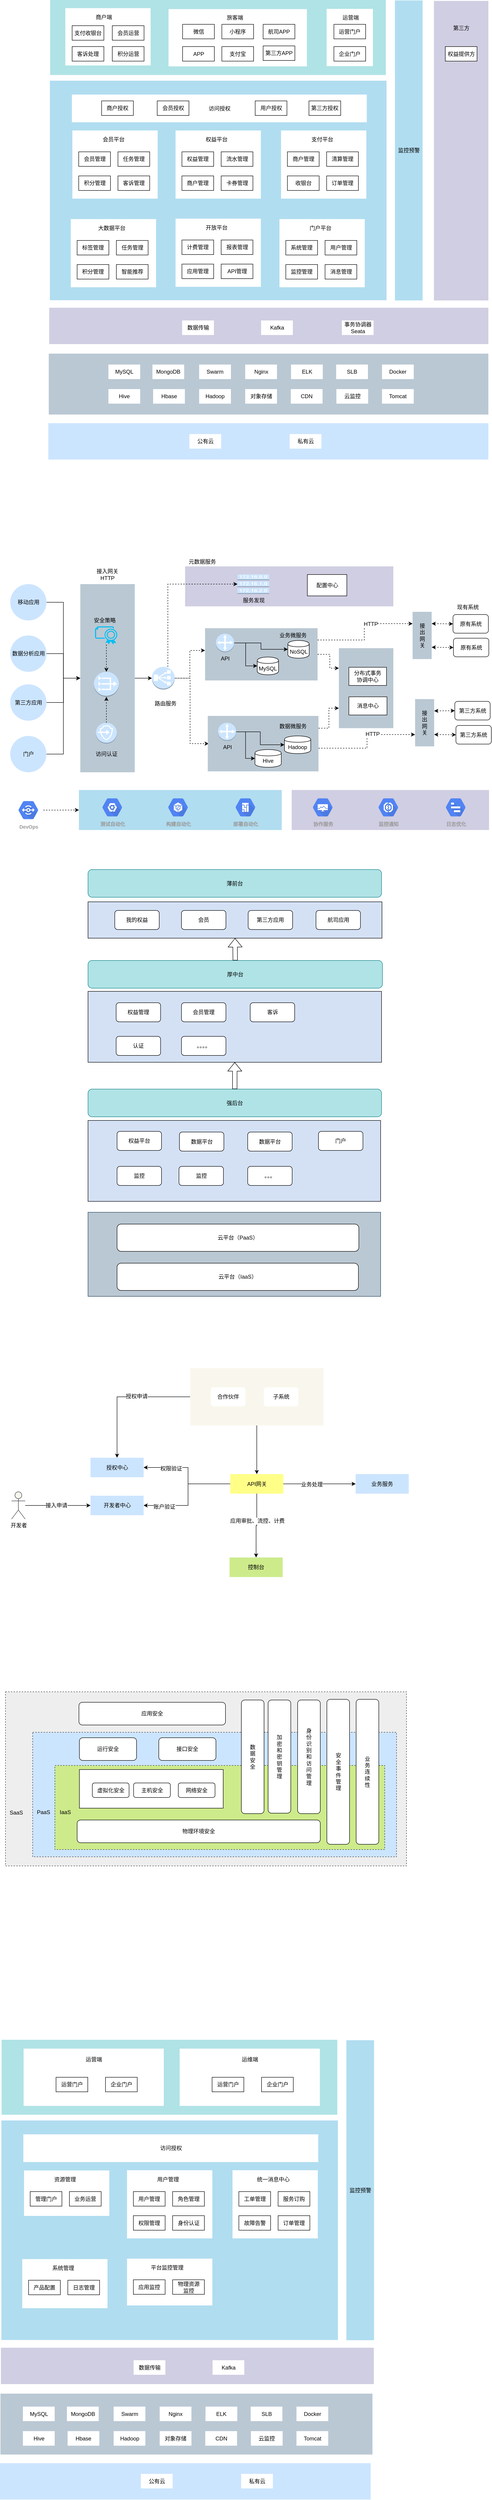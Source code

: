 <mxfile pages="1" version="11.2.4" type="github"><diagram id="NzfkLRakBl-aWR2sNUwm" name="Page-1"><mxGraphModel dx="1965" dy="1060" grid="0" gridSize="10" guides="1" tooltips="1" connect="1" arrows="1" fold="1" page="0" pageScale="1" pageWidth="827" pageHeight="1169" math="0" shadow="0"><root><mxCell id="0"/><mxCell id="1" parent="0"/><mxCell id="PRfiR1K4ZsARH0j1iikO-41" value="" style="rounded=0;whiteSpace=wrap;html=1;strokeColor=#36393d;dashed=1;fillColor=#eeeeee;" parent="1" vertex="1"><mxGeometry x="-390" y="3754" width="884" height="383" as="geometry"/></mxCell><mxCell id="PRfiR1K4ZsARH0j1iikO-42" value="" style="rounded=0;whiteSpace=wrap;html=1;dashed=1;strokeColor=#36393d;fillColor=#cce5ff;" parent="1" vertex="1"><mxGeometry x="-330" y="3843" width="802" height="274" as="geometry"/></mxCell><mxCell id="PRfiR1K4ZsARH0j1iikO-43" value="" style="rounded=0;whiteSpace=wrap;html=1;dashed=1;strokeColor=#36393d;fillColor=#cdeb8b;" parent="1" vertex="1"><mxGeometry x="-281" y="3916" width="727" height="185" as="geometry"/></mxCell><mxCell id="3Fnt4mqlotOoZ6IfhGsN-172" value="" style="rounded=0;whiteSpace=wrap;html=1;strokeColor=none;fillColor=#bac8d3;" parent="1" vertex="1"><mxGeometry x="345" y="1458" width="120" height="176" as="geometry"/></mxCell><mxCell id="3Fnt4mqlotOoZ6IfhGsN-140" value="" style="rounded=0;whiteSpace=wrap;html=1;strokeColor=none;fillColor=#d0cee2;" parent="1" vertex="1"><mxGeometry x="6" y="1278" width="459" height="88" as="geometry"/></mxCell><mxCell id="3Fnt4mqlotOoZ6IfhGsN-130" value="" style="rounded=0;whiteSpace=wrap;html=1;strokeColor=none;fillColor=#b0e3e6;" parent="1" vertex="1"><mxGeometry x="-291.5" y="32" width="740" height="165" as="geometry"/></mxCell><mxCell id="3Fnt4mqlotOoZ6IfhGsN-113" value="" style="rounded=0;whiteSpace=wrap;html=1;strokeColor=none;fillColor=#b1ddf0;" parent="1" vertex="1"><mxGeometry x="-292" y="209.5" width="742" height="483" as="geometry"/></mxCell><mxCell id="3Fnt4mqlotOoZ6IfhGsN-93" value="" style="rounded=0;whiteSpace=wrap;html=1;fillColor=#cce5ff;strokeColor=none;" parent="1" vertex="1"><mxGeometry x="-295.5" y="963" width="970" height="80" as="geometry"/></mxCell><mxCell id="3Fnt4mqlotOoZ6IfhGsN-49" value="" style="rounded=0;whiteSpace=wrap;html=1;strokeColor=none;" parent="1" vertex="1"><mxGeometry x="-242.5" y="319" width="188" height="150" as="geometry"/></mxCell><mxCell id="3Fnt4mqlotOoZ6IfhGsN-28" value="访问授权" style="rounded=0;whiteSpace=wrap;html=1;strokeColor=none;" parent="1" vertex="1"><mxGeometry x="-243.5" y="240" width="650" height="61" as="geometry"/></mxCell><mxCell id="3Fnt4mqlotOoZ6IfhGsN-18" value="" style="rounded=0;whiteSpace=wrap;html=1;strokeColor=none;" parent="1" vertex="1"><mxGeometry x="-258" y="50" width="188" height="126" as="geometry"/></mxCell><mxCell id="3Fnt4mqlotOoZ6IfhGsN-19" value="商户端" style="text;html=1;strokeColor=none;fillColor=none;align=center;verticalAlign=middle;whiteSpace=wrap;rounded=0;" parent="1" vertex="1"><mxGeometry x="-193" y="60" width="40" height="20" as="geometry"/></mxCell><mxCell id="3Fnt4mqlotOoZ6IfhGsN-20" value="" style="rounded=0;whiteSpace=wrap;html=1;strokeColor=none;" parent="1" vertex="1"><mxGeometry x="-30.5" y="52" width="305" height="126" as="geometry"/></mxCell><mxCell id="3Fnt4mqlotOoZ6IfhGsN-21" value="旅客端" style="text;html=1;strokeColor=none;fillColor=none;align=center;verticalAlign=middle;whiteSpace=wrap;rounded=0;" parent="1" vertex="1"><mxGeometry x="95.5" y="61" width="40" height="20" as="geometry"/></mxCell><mxCell id="3Fnt4mqlotOoZ6IfhGsN-22" value="" style="rounded=0;whiteSpace=wrap;html=1;strokeColor=none;" parent="1" vertex="1"><mxGeometry x="318" y="51.5" width="102" height="126" as="geometry"/></mxCell><mxCell id="3Fnt4mqlotOoZ6IfhGsN-23" value="运营端" style="text;html=1;strokeColor=none;fillColor=none;align=center;verticalAlign=middle;whiteSpace=wrap;rounded=0;" parent="1" vertex="1"><mxGeometry x="351" y="61" width="40" height="20" as="geometry"/></mxCell><mxCell id="3Fnt4mqlotOoZ6IfhGsN-24" value="" style="rounded=0;whiteSpace=wrap;html=1;fillColor=#d0cee2;strokeColor=none;" parent="1" vertex="1"><mxGeometry x="554.5" y="34" width="120" height="659" as="geometry"/></mxCell><mxCell id="3Fnt4mqlotOoZ6IfhGsN-25" value="第三方" style="text;html=1;strokeColor=none;fillColor=none;align=center;verticalAlign=middle;whiteSpace=wrap;rounded=0;" parent="1" vertex="1"><mxGeometry x="594.5" y="84" width="40" height="20" as="geometry"/></mxCell><mxCell id="3Fnt4mqlotOoZ6IfhGsN-26" value="监控预警" style="rounded=0;whiteSpace=wrap;html=1;fillColor=#b1ddf0;strokeColor=none;" parent="1" vertex="1"><mxGeometry x="468.5" y="33" width="61" height="660" as="geometry"/></mxCell><mxCell id="3Fnt4mqlotOoZ6IfhGsN-29" value="" style="rounded=0;whiteSpace=wrap;html=1;fillColor=#bac8d3;strokeColor=none;" parent="1" vertex="1"><mxGeometry x="-294.5" y="810" width="969" height="134" as="geometry"/></mxCell><mxCell id="3Fnt4mqlotOoZ6IfhGsN-30" value="MySQL" style="rounded=0;whiteSpace=wrap;html=1;strokeColor=none;" parent="1" vertex="1"><mxGeometry x="-163" y="834" width="70" height="32" as="geometry"/></mxCell><mxCell id="3Fnt4mqlotOoZ6IfhGsN-31" value="MongoDB" style="rounded=0;whiteSpace=wrap;html=1;strokeColor=none;" parent="1" vertex="1"><mxGeometry x="-66" y="834" width="70" height="32" as="geometry"/></mxCell><mxCell id="3Fnt4mqlotOoZ6IfhGsN-35" value="SLB" style="rounded=0;whiteSpace=wrap;html=1;strokeColor=none;" parent="1" vertex="1"><mxGeometry x="339" y="834" width="70" height="32" as="geometry"/></mxCell><mxCell id="3Fnt4mqlotOoZ6IfhGsN-36" value="Docker" style="rounded=0;whiteSpace=wrap;html=1;strokeColor=none;" parent="1" vertex="1"><mxGeometry x="440" y="834" width="70" height="32" as="geometry"/></mxCell><mxCell id="3Fnt4mqlotOoZ6IfhGsN-37" value="Swarm" style="rounded=0;whiteSpace=wrap;html=1;strokeColor=none;" parent="1" vertex="1"><mxGeometry x="37" y="834" width="70" height="32" as="geometry"/></mxCell><mxCell id="3Fnt4mqlotOoZ6IfhGsN-39" value="Hive" style="rounded=0;whiteSpace=wrap;html=1;strokeColor=none;" parent="1" vertex="1"><mxGeometry x="-163" y="888" width="70" height="32" as="geometry"/></mxCell><mxCell id="3Fnt4mqlotOoZ6IfhGsN-40" value="Hbase" style="rounded=0;whiteSpace=wrap;html=1;strokeColor=none;" parent="1" vertex="1"><mxGeometry x="-64.5" y="888" width="70" height="32" as="geometry"/></mxCell><mxCell id="3Fnt4mqlotOoZ6IfhGsN-41" value="Hadoop" style="rounded=0;whiteSpace=wrap;html=1;strokeColor=none;" parent="1" vertex="1"><mxGeometry x="37" y="888" width="70" height="32" as="geometry"/></mxCell><mxCell id="3Fnt4mqlotOoZ6IfhGsN-42" value="对象存储" style="rounded=0;whiteSpace=wrap;html=1;strokeColor=none;" parent="1" vertex="1"><mxGeometry x="138.5" y="888" width="70" height="32" as="geometry"/></mxCell><mxCell id="3Fnt4mqlotOoZ6IfhGsN-43" value="CDN" style="rounded=0;whiteSpace=wrap;html=1;strokeColor=none;" parent="1" vertex="1"><mxGeometry x="239" y="888" width="70" height="32" as="geometry"/></mxCell><mxCell id="3Fnt4mqlotOoZ6IfhGsN-44" value="云监控" style="rounded=0;whiteSpace=wrap;html=1;strokeColor=none;" parent="1" vertex="1"><mxGeometry x="339.5" y="888" width="70" height="32" as="geometry"/></mxCell><mxCell id="3Fnt4mqlotOoZ6IfhGsN-45" value="Tomcat" style="rounded=0;whiteSpace=wrap;html=1;strokeColor=none;" parent="1" vertex="1"><mxGeometry x="440" y="888" width="70" height="32" as="geometry"/></mxCell><mxCell id="3Fnt4mqlotOoZ6IfhGsN-46" value="Nginx" style="rounded=0;whiteSpace=wrap;html=1;strokeColor=none;" parent="1" vertex="1"><mxGeometry x="138.5" y="834" width="70" height="32" as="geometry"/></mxCell><mxCell id="3Fnt4mqlotOoZ6IfhGsN-47" value="ELK" style="rounded=0;whiteSpace=wrap;html=1;strokeColor=none;" parent="1" vertex="1"><mxGeometry x="239.5" y="834" width="70" height="32" as="geometry"/></mxCell><mxCell id="3Fnt4mqlotOoZ6IfhGsN-50" value="会员平台" style="text;html=1;strokeColor=none;fillColor=none;align=center;verticalAlign=middle;whiteSpace=wrap;rounded=0;" parent="1" vertex="1"><mxGeometry x="-177.5" y="329" width="51" height="20" as="geometry"/></mxCell><mxCell id="3Fnt4mqlotOoZ6IfhGsN-52" value="会员管理" style="rounded=0;whiteSpace=wrap;html=1;strokeColor=#000000;" parent="1" vertex="1"><mxGeometry x="-228.5" y="366" width="70" height="32" as="geometry"/></mxCell><mxCell id="3Fnt4mqlotOoZ6IfhGsN-53" value="任务管理" style="rounded=0;whiteSpace=wrap;html=1;strokeColor=#000000;" parent="1" vertex="1"><mxGeometry x="-142" y="366" width="70" height="32" as="geometry"/></mxCell><mxCell id="3Fnt4mqlotOoZ6IfhGsN-54" value="" style="rounded=0;whiteSpace=wrap;html=1;strokeColor=none;" parent="1" vertex="1"><mxGeometry x="-15" y="319" width="188" height="150" as="geometry"/></mxCell><mxCell id="3Fnt4mqlotOoZ6IfhGsN-55" value="权益平台" style="text;html=1;strokeColor=none;fillColor=none;align=center;verticalAlign=middle;whiteSpace=wrap;rounded=0;" parent="1" vertex="1"><mxGeometry x="50" y="329" width="51" height="20" as="geometry"/></mxCell><mxCell id="3Fnt4mqlotOoZ6IfhGsN-56" value="权益管理" style="rounded=0;whiteSpace=wrap;html=1;strokeColor=#000000;" parent="1" vertex="1"><mxGeometry x="-1" y="366" width="70" height="32" as="geometry"/></mxCell><mxCell id="3Fnt4mqlotOoZ6IfhGsN-57" value="流水管理" style="rounded=0;whiteSpace=wrap;html=1;strokeColor=#000000;" parent="1" vertex="1"><mxGeometry x="85.5" y="366" width="70" height="32" as="geometry"/></mxCell><mxCell id="3Fnt4mqlotOoZ6IfhGsN-58" value="" style="rounded=0;whiteSpace=wrap;html=1;strokeColor=none;" parent="1" vertex="1"><mxGeometry x="217.5" y="319" width="188" height="150" as="geometry"/></mxCell><mxCell id="3Fnt4mqlotOoZ6IfhGsN-59" value="支付平台" style="text;html=1;strokeColor=none;fillColor=none;align=center;verticalAlign=middle;whiteSpace=wrap;rounded=0;" parent="1" vertex="1"><mxGeometry x="282.5" y="329" width="51" height="20" as="geometry"/></mxCell><mxCell id="3Fnt4mqlotOoZ6IfhGsN-60" value="商户管理" style="rounded=0;whiteSpace=wrap;html=1;strokeColor=#000000;" parent="1" vertex="1"><mxGeometry x="231.5" y="366" width="70" height="32" as="geometry"/></mxCell><mxCell id="3Fnt4mqlotOoZ6IfhGsN-61" value="清算管理" style="rounded=0;whiteSpace=wrap;html=1;strokeColor=#000000;" parent="1" vertex="1"><mxGeometry x="318" y="366" width="70" height="32" as="geometry"/></mxCell><mxCell id="3Fnt4mqlotOoZ6IfhGsN-62" value="收银台" style="rounded=0;whiteSpace=wrap;html=1;strokeColor=#000000;" parent="1" vertex="1"><mxGeometry x="231.5" y="419" width="70" height="32" as="geometry"/></mxCell><mxCell id="3Fnt4mqlotOoZ6IfhGsN-63" value="订单管理" style="rounded=0;whiteSpace=wrap;html=1;strokeColor=#000000;" parent="1" vertex="1"><mxGeometry x="318" y="419" width="70" height="32" as="geometry"/></mxCell><mxCell id="3Fnt4mqlotOoZ6IfhGsN-64" value="积分管理" style="rounded=0;whiteSpace=wrap;html=1;strokeColor=#000000;" parent="1" vertex="1"><mxGeometry x="-228.5" y="419" width="70" height="32" as="geometry"/></mxCell><mxCell id="3Fnt4mqlotOoZ6IfhGsN-65" value="客诉管理" style="rounded=0;whiteSpace=wrap;html=1;strokeColor=#000000;" parent="1" vertex="1"><mxGeometry x="-142" y="419" width="70" height="32" as="geometry"/></mxCell><mxCell id="3Fnt4mqlotOoZ6IfhGsN-66" value="" style="rounded=0;whiteSpace=wrap;html=1;strokeColor=none;" parent="1" vertex="1"><mxGeometry x="-246" y="514" width="188" height="150" as="geometry"/></mxCell><mxCell id="3Fnt4mqlotOoZ6IfhGsN-67" value="大数据平台" style="text;html=1;strokeColor=none;fillColor=none;align=center;verticalAlign=middle;whiteSpace=wrap;rounded=0;" parent="1" vertex="1"><mxGeometry x="-187" y="524" width="63" height="20" as="geometry"/></mxCell><mxCell id="3Fnt4mqlotOoZ6IfhGsN-68" value="标签管理" style="rounded=0;whiteSpace=wrap;html=1;strokeColor=#000000;" parent="1" vertex="1"><mxGeometry x="-232" y="561" width="70" height="32" as="geometry"/></mxCell><mxCell id="3Fnt4mqlotOoZ6IfhGsN-69" value="任务管理" style="rounded=0;whiteSpace=wrap;html=1;strokeColor=#000000;" parent="1" vertex="1"><mxGeometry x="-145.5" y="561" width="70" height="32" as="geometry"/></mxCell><mxCell id="3Fnt4mqlotOoZ6IfhGsN-70" value="积分管理" style="rounded=0;whiteSpace=wrap;html=1;strokeColor=#000000;" parent="1" vertex="1"><mxGeometry x="-232" y="614" width="70" height="32" as="geometry"/></mxCell><mxCell id="3Fnt4mqlotOoZ6IfhGsN-71" value="智能推荐" style="rounded=0;whiteSpace=wrap;html=1;strokeColor=#000000;" parent="1" vertex="1"><mxGeometry x="-145.5" y="614" width="70" height="32" as="geometry"/></mxCell><mxCell id="3Fnt4mqlotOoZ6IfhGsN-72" value="" style="rounded=0;whiteSpace=wrap;html=1;fillColor=#d0cee2;strokeColor=none;" parent="1" vertex="1"><mxGeometry x="-293.5" y="709" width="968" height="80" as="geometry"/></mxCell><mxCell id="3Fnt4mqlotOoZ6IfhGsN-76" value="数据传输" style="rounded=0;whiteSpace=wrap;html=1;strokeColor=none;" parent="1" vertex="1"><mxGeometry x="-0.5" y="737" width="70" height="32" as="geometry"/></mxCell><mxCell id="3Fnt4mqlotOoZ6IfhGsN-77" value="Kafka" style="rounded=0;whiteSpace=wrap;html=1;strokeColor=none;" parent="1" vertex="1"><mxGeometry x="173.5" y="737" width="70" height="32" as="geometry"/></mxCell><mxCell id="3Fnt4mqlotOoZ6IfhGsN-91" value="事务协调器Seata" style="rounded=0;whiteSpace=wrap;html=1;strokeColor=none;" parent="1" vertex="1"><mxGeometry x="351.5" y="737" width="70" height="32" as="geometry"/></mxCell><mxCell id="3Fnt4mqlotOoZ6IfhGsN-92" value="公有云" style="rounded=0;whiteSpace=wrap;html=1;strokeColor=none;" parent="1" vertex="1"><mxGeometry x="15.5" y="987" width="70" height="32" as="geometry"/></mxCell><mxCell id="3Fnt4mqlotOoZ6IfhGsN-94" value="私有云" style="rounded=0;whiteSpace=wrap;html=1;strokeColor=none;" parent="1" vertex="1"><mxGeometry x="236.5" y="987" width="70" height="32" as="geometry"/></mxCell><mxCell id="3Fnt4mqlotOoZ6IfhGsN-95" value="" style="rounded=0;whiteSpace=wrap;html=1;strokeColor=none;" parent="1" vertex="1"><mxGeometry x="-15" y="513" width="188" height="150" as="geometry"/></mxCell><mxCell id="3Fnt4mqlotOoZ6IfhGsN-96" value="开放平台" style="text;html=1;strokeColor=none;fillColor=none;align=center;verticalAlign=middle;whiteSpace=wrap;rounded=0;" parent="1" vertex="1"><mxGeometry x="50" y="523" width="51" height="20" as="geometry"/></mxCell><mxCell id="3Fnt4mqlotOoZ6IfhGsN-97" value="计费管理" style="rounded=0;whiteSpace=wrap;html=1;strokeColor=#000000;" parent="1" vertex="1"><mxGeometry x="-1" y="560" width="70" height="32" as="geometry"/></mxCell><mxCell id="3Fnt4mqlotOoZ6IfhGsN-98" value="报表管理" style="rounded=0;whiteSpace=wrap;html=1;strokeColor=#000000;" parent="1" vertex="1"><mxGeometry x="85.5" y="560" width="70" height="32" as="geometry"/></mxCell><mxCell id="3Fnt4mqlotOoZ6IfhGsN-99" value="应用管理" style="rounded=0;whiteSpace=wrap;html=1;strokeColor=#000000;" parent="1" vertex="1"><mxGeometry x="-1" y="613" width="70" height="32" as="geometry"/></mxCell><mxCell id="3Fnt4mqlotOoZ6IfhGsN-100" value="API管理" style="rounded=0;whiteSpace=wrap;html=1;strokeColor=#000000;" parent="1" vertex="1"><mxGeometry x="85.5" y="613" width="70" height="32" as="geometry"/></mxCell><mxCell id="3Fnt4mqlotOoZ6IfhGsN-101" value="" style="rounded=0;whiteSpace=wrap;html=1;strokeColor=none;" parent="1" vertex="1"><mxGeometry x="214" y="514" width="188" height="150" as="geometry"/></mxCell><mxCell id="3Fnt4mqlotOoZ6IfhGsN-102" value="门户平台" style="text;html=1;strokeColor=none;fillColor=none;align=center;verticalAlign=middle;whiteSpace=wrap;rounded=0;" parent="1" vertex="1"><mxGeometry x="279" y="524" width="51" height="20" as="geometry"/></mxCell><mxCell id="3Fnt4mqlotOoZ6IfhGsN-103" value="系统管理" style="rounded=0;whiteSpace=wrap;html=1;strokeColor=#000000;" parent="1" vertex="1"><mxGeometry x="228" y="561" width="70" height="32" as="geometry"/></mxCell><mxCell id="3Fnt4mqlotOoZ6IfhGsN-104" value="用户管理" style="rounded=0;whiteSpace=wrap;html=1;strokeColor=#000000;" parent="1" vertex="1"><mxGeometry x="314.5" y="561" width="70" height="32" as="geometry"/></mxCell><mxCell id="3Fnt4mqlotOoZ6IfhGsN-105" value="监控管理" style="rounded=0;whiteSpace=wrap;html=1;strokeColor=#000000;" parent="1" vertex="1"><mxGeometry x="228" y="614" width="70" height="32" as="geometry"/></mxCell><mxCell id="3Fnt4mqlotOoZ6IfhGsN-106" value="消息管理" style="rounded=0;whiteSpace=wrap;html=1;strokeColor=#000000;" parent="1" vertex="1"><mxGeometry x="314.5" y="614" width="70" height="32" as="geometry"/></mxCell><mxCell id="3Fnt4mqlotOoZ6IfhGsN-107" value="商户管理" style="rounded=0;whiteSpace=wrap;html=1;strokeColor=#000000;" parent="1" vertex="1"><mxGeometry x="-1" y="419" width="70" height="32" as="geometry"/></mxCell><mxCell id="3Fnt4mqlotOoZ6IfhGsN-108" value="卡券管理" style="rounded=0;whiteSpace=wrap;html=1;strokeColor=#000000;" parent="1" vertex="1"><mxGeometry x="85.5" y="419" width="70" height="32" as="geometry"/></mxCell><mxCell id="3Fnt4mqlotOoZ6IfhGsN-109" value="会员授权" style="rounded=0;whiteSpace=wrap;html=1;strokeColor=#000000;" parent="1" vertex="1"><mxGeometry x="-55.5" y="254" width="70" height="32" as="geometry"/></mxCell><mxCell id="3Fnt4mqlotOoZ6IfhGsN-110" value="用户授权" style="rounded=0;whiteSpace=wrap;html=1;strokeColor=#000000;" parent="1" vertex="1"><mxGeometry x="160.5" y="254" width="70" height="32" as="geometry"/></mxCell><mxCell id="3Fnt4mqlotOoZ6IfhGsN-111" value="商户授权" style="rounded=0;whiteSpace=wrap;html=1;strokeColor=#000000;" parent="1" vertex="1"><mxGeometry x="-178" y="254" width="70" height="32" as="geometry"/></mxCell><mxCell id="3Fnt4mqlotOoZ6IfhGsN-112" value="第三方授权" style="rounded=0;whiteSpace=wrap;html=1;strokeColor=#000000;" parent="1" vertex="1"><mxGeometry x="279" y="254" width="70" height="32" as="geometry"/></mxCell><mxCell id="3Fnt4mqlotOoZ6IfhGsN-117" value="微信" style="rounded=0;whiteSpace=wrap;html=1;strokeColor=#000000;" parent="1" vertex="1"><mxGeometry x="0.5" y="85.5" width="70" height="32" as="geometry"/></mxCell><mxCell id="3Fnt4mqlotOoZ6IfhGsN-118" value="小程序" style="rounded=0;whiteSpace=wrap;html=1;strokeColor=#000000;" parent="1" vertex="1"><mxGeometry x="87" y="85.5" width="70" height="32" as="geometry"/></mxCell><mxCell id="3Fnt4mqlotOoZ6IfhGsN-119" value="APP" style="rounded=0;whiteSpace=wrap;html=1;strokeColor=#000000;" parent="1" vertex="1"><mxGeometry x="0.5" y="134.5" width="70" height="32" as="geometry"/></mxCell><mxCell id="3Fnt4mqlotOoZ6IfhGsN-120" value="支付宝" style="rounded=0;whiteSpace=wrap;html=1;strokeColor=#000000;" parent="1" vertex="1"><mxGeometry x="87" y="134.5" width="70" height="32" as="geometry"/></mxCell><mxCell id="3Fnt4mqlotOoZ6IfhGsN-122" value="企业门户" style="rounded=0;whiteSpace=wrap;html=1;strokeColor=#000000;" parent="1" vertex="1"><mxGeometry x="334" y="134.5" width="70" height="32" as="geometry"/></mxCell><mxCell id="3Fnt4mqlotOoZ6IfhGsN-123" value="运营门户" style="rounded=0;whiteSpace=wrap;html=1;strokeColor=#000000;" parent="1" vertex="1"><mxGeometry x="334" y="85.5" width="70" height="32" as="geometry"/></mxCell><mxCell id="3Fnt4mqlotOoZ6IfhGsN-124" value="航司APP" style="rounded=0;whiteSpace=wrap;html=1;strokeColor=#000000;" parent="1" vertex="1"><mxGeometry x="178" y="85.5" width="70" height="32" as="geometry"/></mxCell><mxCell id="3Fnt4mqlotOoZ6IfhGsN-125" value="第三方APP" style="rounded=0;whiteSpace=wrap;html=1;strokeColor=#000000;" parent="1" vertex="1"><mxGeometry x="178" y="133" width="70" height="32" as="geometry"/></mxCell><mxCell id="3Fnt4mqlotOoZ6IfhGsN-126" value="支付收银台" style="rounded=0;whiteSpace=wrap;html=1;strokeColor=#000000;" parent="1" vertex="1"><mxGeometry x="-243" y="88.5" width="70" height="32" as="geometry"/></mxCell><mxCell id="3Fnt4mqlotOoZ6IfhGsN-127" value="会员运营" style="rounded=0;whiteSpace=wrap;html=1;strokeColor=#000000;" parent="1" vertex="1"><mxGeometry x="-154.5" y="88.5" width="70" height="32" as="geometry"/></mxCell><mxCell id="3Fnt4mqlotOoZ6IfhGsN-128" value="客诉处理" style="rounded=0;whiteSpace=wrap;html=1;strokeColor=#000000;" parent="1" vertex="1"><mxGeometry x="-243" y="134.5" width="70" height="32" as="geometry"/></mxCell><mxCell id="3Fnt4mqlotOoZ6IfhGsN-129" value="积分运营" style="rounded=0;whiteSpace=wrap;html=1;strokeColor=#000000;" parent="1" vertex="1"><mxGeometry x="-154.5" y="134.5" width="70" height="32" as="geometry"/></mxCell><mxCell id="3Fnt4mqlotOoZ6IfhGsN-139" style="edgeStyle=orthogonalEdgeStyle;rounded=0;orthogonalLoop=1;jettySize=auto;html=1;entryX=0;entryY=0.5;entryDx=0;entryDy=0;entryPerimeter=0;" parent="1" source="3Fnt4mqlotOoZ6IfhGsN-131" target="3Fnt4mqlotOoZ6IfhGsN-138" edge="1"><mxGeometry relative="1" as="geometry"/></mxCell><mxCell id="3Fnt4mqlotOoZ6IfhGsN-131" value="" style="rounded=0;whiteSpace=wrap;html=1;strokeColor=none;fillColor=#bac8d3;" parent="1" vertex="1"><mxGeometry x="-225" y="1317" width="120" height="414" as="geometry"/></mxCell><mxCell id="3Fnt4mqlotOoZ6IfhGsN-212" style="edgeStyle=orthogonalEdgeStyle;rounded=0;orthogonalLoop=1;jettySize=auto;html=1;entryX=0;entryY=0.5;entryDx=0;entryDy=0;" parent="1" source="3Fnt4mqlotOoZ6IfhGsN-132" target="3Fnt4mqlotOoZ6IfhGsN-131" edge="1"><mxGeometry relative="1" as="geometry"/></mxCell><mxCell id="3Fnt4mqlotOoZ6IfhGsN-132" value="移动应用" style="ellipse;whiteSpace=wrap;html=1;aspect=fixed;strokeColor=none;fillColor=#cce5ff;" parent="1" vertex="1"><mxGeometry x="-379.5" y="1317" width="80" height="80" as="geometry"/></mxCell><mxCell id="3Fnt4mqlotOoZ6IfhGsN-211" style="edgeStyle=orthogonalEdgeStyle;rounded=0;orthogonalLoop=1;jettySize=auto;html=1;entryX=0;entryY=0.5;entryDx=0;entryDy=0;" parent="1" source="3Fnt4mqlotOoZ6IfhGsN-133" target="3Fnt4mqlotOoZ6IfhGsN-131" edge="1"><mxGeometry relative="1" as="geometry"/></mxCell><mxCell id="3Fnt4mqlotOoZ6IfhGsN-133" value="数据分析应用" style="ellipse;whiteSpace=wrap;html=1;aspect=fixed;strokeColor=none;fillColor=#cce5ff;" parent="1" vertex="1"><mxGeometry x="-379.5" y="1430" width="80" height="80" as="geometry"/></mxCell><mxCell id="3Fnt4mqlotOoZ6IfhGsN-134" value="接入网关HTTP" style="text;html=1;strokeColor=none;fillColor=none;align=center;verticalAlign=middle;whiteSpace=wrap;rounded=0;" parent="1" vertex="1"><mxGeometry x="-196.5" y="1286" width="62" height="20" as="geometry"/></mxCell><mxCell id="3Fnt4mqlotOoZ6IfhGsN-213" style="edgeStyle=orthogonalEdgeStyle;rounded=0;orthogonalLoop=1;jettySize=auto;html=1;dashed=1;" parent="1" source="3Fnt4mqlotOoZ6IfhGsN-135" target="3Fnt4mqlotOoZ6IfhGsN-136" edge="1"><mxGeometry relative="1" as="geometry"/></mxCell><mxCell id="3Fnt4mqlotOoZ6IfhGsN-135" value="" style="verticalLabelPosition=bottom;html=1;verticalAlign=top;align=center;strokeColor=none;fillColor=#00BEF2;shape=mxgraph.azure.certificate;pointerEvents=1;" parent="1" vertex="1"><mxGeometry x="-192.5" y="1410" width="50" height="40" as="geometry"/></mxCell><mxCell id="3Fnt4mqlotOoZ6IfhGsN-136" value="" style="outlineConnect=0;dashed=0;verticalLabelPosition=bottom;verticalAlign=top;align=center;html=1;shape=mxgraph.aws3.vpc_nat_gateway;fillColor=#cce5ff;strokeColor=#36393d;" parent="1" vertex="1"><mxGeometry x="-195" y="1510" width="55" height="55" as="geometry"/></mxCell><mxCell id="3Fnt4mqlotOoZ6IfhGsN-145" style="edgeStyle=orthogonalEdgeStyle;rounded=0;orthogonalLoop=1;jettySize=auto;html=1;entryX=0;entryY=0.5;entryDx=0;entryDy=0;entryPerimeter=0;dashed=1;" parent="1" source="3Fnt4mqlotOoZ6IfhGsN-138" target="3Fnt4mqlotOoZ6IfhGsN-144" edge="1"><mxGeometry relative="1" as="geometry"><Array as="points"><mxPoint x="-32" y="1317"/></Array></mxGeometry></mxCell><mxCell id="3Fnt4mqlotOoZ6IfhGsN-190" style="edgeStyle=orthogonalEdgeStyle;rounded=0;orthogonalLoop=1;jettySize=auto;html=1;entryX=0;entryY=0.426;entryDx=0;entryDy=0;entryPerimeter=0;dashed=1;" parent="1" source="3Fnt4mqlotOoZ6IfhGsN-138" target="3Fnt4mqlotOoZ6IfhGsN-155" edge="1"><mxGeometry relative="1" as="geometry"/></mxCell><mxCell id="3Fnt4mqlotOoZ6IfhGsN-191" style="edgeStyle=orthogonalEdgeStyle;rounded=0;orthogonalLoop=1;jettySize=auto;html=1;entryX=0;entryY=0.5;entryDx=0;entryDy=0;dashed=1;" parent="1" edge="1"><mxGeometry relative="1" as="geometry"><mxPoint x="-15" y="1524" as="sourcePoint"/><mxPoint x="58" y="1668" as="targetPoint"/><Array as="points"><mxPoint x="17" y="1524"/><mxPoint x="17" y="1668"/></Array></mxGeometry></mxCell><mxCell id="3Fnt4mqlotOoZ6IfhGsN-138" value="" style="outlineConnect=0;dashed=0;verticalLabelPosition=bottom;verticalAlign=top;align=center;html=1;shape=mxgraph.aws3.classic_load_balancer;fillColor=#cce5ff;strokeColor=#36393d;" parent="1" vertex="1"><mxGeometry x="-67" y="1499" width="50" height="50" as="geometry"/></mxCell><mxCell id="3Fnt4mqlotOoZ6IfhGsN-141" value="元数据服务" style="text;html=1;strokeColor=none;fillColor=none;align=center;verticalAlign=middle;whiteSpace=wrap;rounded=0;" parent="1" vertex="1"><mxGeometry x="12.5" y="1258" width="62" height="20" as="geometry"/></mxCell><mxCell id="3Fnt4mqlotOoZ6IfhGsN-214" style="edgeStyle=orthogonalEdgeStyle;rounded=0;orthogonalLoop=1;jettySize=auto;html=1;entryX=0.5;entryY=1;entryDx=0;entryDy=0;entryPerimeter=0;dashed=1;" parent="1" source="3Fnt4mqlotOoZ6IfhGsN-142" target="3Fnt4mqlotOoZ6IfhGsN-136" edge="1"><mxGeometry relative="1" as="geometry"/></mxCell><mxCell id="3Fnt4mqlotOoZ6IfhGsN-142" value="" style="outlineConnect=0;dashed=0;verticalLabelPosition=bottom;verticalAlign=top;align=center;html=1;shape=mxgraph.aws3.endpoints;fillColor=#cce5ff;strokeColor=#36393d;" parent="1" vertex="1"><mxGeometry x="-190.5" y="1622" width="46" height="46" as="geometry"/></mxCell><mxCell id="3Fnt4mqlotOoZ6IfhGsN-144" value="服务发现" style="outlineConnect=0;dashed=0;verticalLabelPosition=bottom;verticalAlign=top;align=center;html=1;shape=mxgraph.aws3.route_table;fillColor=#cce5ff;strokeColor=#36393d;" parent="1" vertex="1"><mxGeometry x="121.5" y="1295.5" width="70" height="43" as="geometry"/></mxCell><mxCell id="3Fnt4mqlotOoZ6IfhGsN-174" style="edgeStyle=orthogonalEdgeStyle;rounded=0;orthogonalLoop=1;jettySize=auto;html=1;entryX=0;entryY=0.75;entryDx=0;entryDy=0;dashed=1;" parent="1" source="3Fnt4mqlotOoZ6IfhGsN-146" target="3Fnt4mqlotOoZ6IfhGsN-173" edge="1"><mxGeometry relative="1" as="geometry"><Array as="points"><mxPoint x="407" y="1678"/><mxPoint x="407" y="1648"/></Array></mxGeometry></mxCell><mxCell id="3Fnt4mqlotOoZ6IfhGsN-183" value="HTTP" style="text;html=1;resizable=0;points=[];align=center;verticalAlign=middle;labelBackgroundColor=#ffffff;" parent="3Fnt4mqlotOoZ6IfhGsN-174" vertex="1" connectable="0"><mxGeometry x="0.228" y="1" relative="1" as="geometry"><mxPoint as="offset"/></mxGeometry></mxCell><mxCell id="3Fnt4mqlotOoZ6IfhGsN-194" style="edgeStyle=orthogonalEdgeStyle;rounded=0;orthogonalLoop=1;jettySize=auto;html=1;entryX=0;entryY=0.75;entryDx=0;entryDy=0;dashed=1;" parent="1" source="3Fnt4mqlotOoZ6IfhGsN-146" target="3Fnt4mqlotOoZ6IfhGsN-172" edge="1"><mxGeometry relative="1" as="geometry"><Array as="points"><mxPoint x="323" y="1634"/><mxPoint x="323" y="1590"/></Array></mxGeometry></mxCell><mxCell id="3Fnt4mqlotOoZ6IfhGsN-146" value="" style="rounded=0;whiteSpace=wrap;html=1;strokeColor=none;fillColor=#bac8d3;" parent="1" vertex="1"><mxGeometry x="56" y="1607" width="244" height="122" as="geometry"/></mxCell><mxCell id="3Fnt4mqlotOoZ6IfhGsN-147" value="数据微服务" style="text;html=1;strokeColor=none;fillColor=none;align=center;verticalAlign=middle;whiteSpace=wrap;rounded=0;" parent="1" vertex="1"><mxGeometry x="208.5" y="1620" width="70" height="20" as="geometry"/></mxCell><mxCell id="3Fnt4mqlotOoZ6IfhGsN-165" style="edgeStyle=orthogonalEdgeStyle;rounded=0;orthogonalLoop=1;jettySize=auto;html=1;" parent="1" source="3Fnt4mqlotOoZ6IfhGsN-149" target="3Fnt4mqlotOoZ6IfhGsN-159" edge="1"><mxGeometry relative="1" as="geometry"/></mxCell><mxCell id="3Fnt4mqlotOoZ6IfhGsN-192" style="edgeStyle=orthogonalEdgeStyle;rounded=0;orthogonalLoop=1;jettySize=auto;html=1;entryX=0;entryY=0.5;entryDx=0;entryDy=0;" parent="1" source="3Fnt4mqlotOoZ6IfhGsN-149" target="3Fnt4mqlotOoZ6IfhGsN-164" edge="1"><mxGeometry relative="1" as="geometry"/></mxCell><mxCell id="3Fnt4mqlotOoZ6IfhGsN-149" value="API" style="outlineConnect=0;dashed=0;verticalLabelPosition=bottom;verticalAlign=top;align=center;html=1;shape=mxgraph.aws3.customer_gateway;fillColor=#cce5ff;strokeColor=#36393d;" parent="1" vertex="1"><mxGeometry x="78.5" y="1622" width="40" height="40" as="geometry"/></mxCell><mxCell id="3Fnt4mqlotOoZ6IfhGsN-184" style="edgeStyle=orthogonalEdgeStyle;rounded=0;orthogonalLoop=1;jettySize=auto;html=1;entryX=0;entryY=0.25;entryDx=0;entryDy=0;dashed=1;" parent="1" source="3Fnt4mqlotOoZ6IfhGsN-155" target="3Fnt4mqlotOoZ6IfhGsN-175" edge="1"><mxGeometry relative="1" as="geometry"><Array as="points"><mxPoint x="401" y="1440"/><mxPoint x="401" y="1404"/></Array></mxGeometry></mxCell><mxCell id="3Fnt4mqlotOoZ6IfhGsN-185" value="HTTP" style="text;html=1;resizable=0;points=[];align=center;verticalAlign=middle;labelBackgroundColor=#ffffff;" parent="3Fnt4mqlotOoZ6IfhGsN-184" vertex="1" connectable="0"><mxGeometry x="0.248" y="-1" relative="1" as="geometry"><mxPoint as="offset"/></mxGeometry></mxCell><mxCell id="3Fnt4mqlotOoZ6IfhGsN-193" style="edgeStyle=orthogonalEdgeStyle;rounded=0;orthogonalLoop=1;jettySize=auto;html=1;entryX=0;entryY=0.25;entryDx=0;entryDy=0;dashed=1;" parent="1" source="3Fnt4mqlotOoZ6IfhGsN-155" target="3Fnt4mqlotOoZ6IfhGsN-172" edge="1"><mxGeometry relative="1" as="geometry"><Array as="points"><mxPoint x="325" y="1472"/><mxPoint x="325" y="1502"/></Array></mxGeometry></mxCell><mxCell id="3Fnt4mqlotOoZ6IfhGsN-155" value="" style="rounded=0;whiteSpace=wrap;html=1;strokeColor=none;fillColor=#bac8d3;" parent="1" vertex="1"><mxGeometry x="50" y="1414" width="248" height="115" as="geometry"/></mxCell><mxCell id="3Fnt4mqlotOoZ6IfhGsN-156" value="业务微服务" style="text;html=1;strokeColor=none;fillColor=none;align=center;verticalAlign=middle;whiteSpace=wrap;rounded=0;" parent="1" vertex="1"><mxGeometry x="208.5" y="1420" width="70" height="20" as="geometry"/></mxCell><mxCell id="3Fnt4mqlotOoZ6IfhGsN-162" style="edgeStyle=orthogonalEdgeStyle;rounded=0;orthogonalLoop=1;jettySize=auto;html=1;" parent="1" source="3Fnt4mqlotOoZ6IfhGsN-158" target="3Fnt4mqlotOoZ6IfhGsN-161" edge="1"><mxGeometry relative="1" as="geometry"/></mxCell><mxCell id="3Fnt4mqlotOoZ6IfhGsN-225" style="edgeStyle=orthogonalEdgeStyle;rounded=0;orthogonalLoop=1;jettySize=auto;html=1;entryX=0;entryY=0.5;entryDx=0;entryDy=0;" parent="1" source="3Fnt4mqlotOoZ6IfhGsN-158" target="3Fnt4mqlotOoZ6IfhGsN-160" edge="1"><mxGeometry relative="1" as="geometry"/></mxCell><mxCell id="3Fnt4mqlotOoZ6IfhGsN-158" value="API" style="outlineConnect=0;dashed=0;verticalLabelPosition=bottom;verticalAlign=top;align=center;html=1;shape=mxgraph.aws3.customer_gateway;fillColor=#cce5ff;strokeColor=#36393d;" parent="1" vertex="1"><mxGeometry x="74" y="1426" width="40" height="41" as="geometry"/></mxCell><mxCell id="3Fnt4mqlotOoZ6IfhGsN-159" value="Hadoop" style="shape=cylinder;whiteSpace=wrap;html=1;boundedLbl=1;backgroundOutline=1;strokeColor=#000000;" parent="1" vertex="1"><mxGeometry x="225" y="1651" width="58" height="39" as="geometry"/></mxCell><mxCell id="3Fnt4mqlotOoZ6IfhGsN-160" value="MySQL" style="shape=cylinder;whiteSpace=wrap;html=1;boundedLbl=1;backgroundOutline=1;strokeColor=#000000;" parent="1" vertex="1"><mxGeometry x="165" y="1477.5" width="47" height="39" as="geometry"/></mxCell><mxCell id="3Fnt4mqlotOoZ6IfhGsN-161" value="NoSQL" style="shape=cylinder;whiteSpace=wrap;html=1;boundedLbl=1;backgroundOutline=1;strokeColor=#000000;" parent="1" vertex="1"><mxGeometry x="232.5" y="1441" width="47" height="39" as="geometry"/></mxCell><mxCell id="3Fnt4mqlotOoZ6IfhGsN-164" value="Hive" style="shape=cylinder;whiteSpace=wrap;html=1;boundedLbl=1;backgroundOutline=1;strokeColor=#000000;" parent="1" vertex="1"><mxGeometry x="160" y="1681" width="58" height="39" as="geometry"/></mxCell><mxCell id="3Fnt4mqlotOoZ6IfhGsN-167" value="分布式事务&lt;br&gt;协调中心" style="rounded=0;whiteSpace=wrap;html=1;strokeColor=#000000;" parent="1" vertex="1"><mxGeometry x="367" y="1500" width="83" height="40" as="geometry"/></mxCell><mxCell id="3Fnt4mqlotOoZ6IfhGsN-169" value="消息中心" style="rounded=0;whiteSpace=wrap;html=1;strokeColor=#000000;" parent="1" vertex="1"><mxGeometry x="367" y="1565" width="84" height="40" as="geometry"/></mxCell><mxCell id="3Fnt4mqlotOoZ6IfhGsN-171" value="配置中心" style="rounded=0;whiteSpace=wrap;html=1;strokeColor=#000000;" parent="1" vertex="1"><mxGeometry x="275.5" y="1296" width="87" height="47" as="geometry"/></mxCell><mxCell id="3Fnt4mqlotOoZ6IfhGsN-173" value="接&lt;br&gt;出&lt;br&gt;网&lt;br&gt;关" style="rounded=0;whiteSpace=wrap;html=1;strokeColor=none;fillColor=#bac8d3;" parent="1" vertex="1"><mxGeometry x="513" y="1570" width="42" height="104" as="geometry"/></mxCell><mxCell id="3Fnt4mqlotOoZ6IfhGsN-175" value="接&lt;br&gt;出&lt;br&gt;网&lt;br&gt;关" style="rounded=0;whiteSpace=wrap;html=1;strokeColor=none;fillColor=#bac8d3;" parent="1" vertex="1"><mxGeometry x="507.5" y="1378" width="42" height="104" as="geometry"/></mxCell><mxCell id="3Fnt4mqlotOoZ6IfhGsN-176" value="现有系统" style="text;html=1;strokeColor=none;fillColor=none;align=center;verticalAlign=middle;whiteSpace=wrap;rounded=0;" parent="1" vertex="1"><mxGeometry x="600.5" y="1358" width="57" height="20" as="geometry"/></mxCell><mxCell id="3Fnt4mqlotOoZ6IfhGsN-178" value="原有系统" style="rounded=1;whiteSpace=wrap;html=1;strokeColor=#000000;" parent="1" vertex="1"><mxGeometry x="596.5" y="1384" width="78" height="41" as="geometry"/></mxCell><mxCell id="3Fnt4mqlotOoZ6IfhGsN-179" value="原有系统" style="rounded=1;whiteSpace=wrap;html=1;strokeColor=#000000;" parent="1" vertex="1"><mxGeometry x="597.5" y="1436" width="78" height="41" as="geometry"/></mxCell><mxCell id="3Fnt4mqlotOoZ6IfhGsN-180" value="第三方系统" style="rounded=1;whiteSpace=wrap;html=1;strokeColor=#000000;" parent="1" vertex="1"><mxGeometry x="600.5" y="1575" width="78" height="41" as="geometry"/></mxCell><mxCell id="3Fnt4mqlotOoZ6IfhGsN-181" value="第三方系统" style="rounded=1;whiteSpace=wrap;html=1;strokeColor=#000000;" parent="1" vertex="1"><mxGeometry x="603" y="1628" width="78" height="41" as="geometry"/></mxCell><mxCell id="3Fnt4mqlotOoZ6IfhGsN-186" value="" style="endArrow=classic;startArrow=classic;html=1;dashed=1;exitX=1;exitY=0.25;exitDx=0;exitDy=0;entryX=0;entryY=0.5;entryDx=0;entryDy=0;" parent="1" source="3Fnt4mqlotOoZ6IfhGsN-175" target="3Fnt4mqlotOoZ6IfhGsN-178" edge="1"><mxGeometry width="50" height="50" relative="1" as="geometry"><mxPoint x="786" y="1441" as="sourcePoint"/><mxPoint x="583" y="1397" as="targetPoint"/></mxGeometry></mxCell><mxCell id="3Fnt4mqlotOoZ6IfhGsN-187" value="" style="endArrow=classic;startArrow=classic;html=1;dashed=1;exitX=1;exitY=0.75;exitDx=0;exitDy=0;entryX=0;entryY=0.5;entryDx=0;entryDy=0;" parent="1" source="3Fnt4mqlotOoZ6IfhGsN-175" target="3Fnt4mqlotOoZ6IfhGsN-179" edge="1"><mxGeometry width="50" height="50" relative="1" as="geometry"><mxPoint x="810" y="1533" as="sourcePoint"/><mxPoint x="860" y="1483" as="targetPoint"/></mxGeometry></mxCell><mxCell id="3Fnt4mqlotOoZ6IfhGsN-188" value="" style="endArrow=classic;startArrow=classic;html=1;dashed=1;exitX=1;exitY=0.25;exitDx=0;exitDy=0;entryX=0;entryY=0.5;entryDx=0;entryDy=0;" parent="1" source="3Fnt4mqlotOoZ6IfhGsN-173" target="3Fnt4mqlotOoZ6IfhGsN-180" edge="1"><mxGeometry width="50" height="50" relative="1" as="geometry"><mxPoint x="546" y="1820" as="sourcePoint"/><mxPoint x="596" y="1770" as="targetPoint"/></mxGeometry></mxCell><mxCell id="3Fnt4mqlotOoZ6IfhGsN-189" value="" style="endArrow=classic;startArrow=classic;html=1;dashed=1;exitX=1;exitY=0.75;exitDx=0;exitDy=0;entryX=0;entryY=0.5;entryDx=0;entryDy=0;" parent="1" source="3Fnt4mqlotOoZ6IfhGsN-173" target="3Fnt4mqlotOoZ6IfhGsN-181" edge="1"><mxGeometry width="50" height="50" relative="1" as="geometry"><mxPoint x="632" y="1800" as="sourcePoint"/><mxPoint x="682" y="1750" as="targetPoint"/></mxGeometry></mxCell><mxCell id="3Fnt4mqlotOoZ6IfhGsN-210" style="edgeStyle=orthogonalEdgeStyle;rounded=0;orthogonalLoop=1;jettySize=auto;html=1;entryX=0;entryY=0.5;entryDx=0;entryDy=0;" parent="1" source="3Fnt4mqlotOoZ6IfhGsN-195" target="3Fnt4mqlotOoZ6IfhGsN-131" edge="1"><mxGeometry relative="1" as="geometry"><Array as="points"><mxPoint x="-262" y="1578"/><mxPoint x="-262" y="1524"/></Array></mxGeometry></mxCell><mxCell id="3Fnt4mqlotOoZ6IfhGsN-195" value="第三方应用" style="ellipse;whiteSpace=wrap;html=1;aspect=fixed;strokeColor=none;fillColor=#cce5ff;" parent="1" vertex="1"><mxGeometry x="-379.5" y="1537.5" width="80" height="80" as="geometry"/></mxCell><mxCell id="3Fnt4mqlotOoZ6IfhGsN-209" value="" style="edgeStyle=orthogonalEdgeStyle;rounded=0;orthogonalLoop=1;jettySize=auto;html=1;" parent="1" source="3Fnt4mqlotOoZ6IfhGsN-196" target="3Fnt4mqlotOoZ6IfhGsN-131" edge="1"><mxGeometry relative="1" as="geometry"/></mxCell><mxCell id="3Fnt4mqlotOoZ6IfhGsN-196" value="门户" style="ellipse;whiteSpace=wrap;html=1;aspect=fixed;strokeColor=none;fillColor=#cce5ff;" parent="1" vertex="1"><mxGeometry x="-379.5" y="1651" width="80" height="80" as="geometry"/></mxCell><mxCell id="3Fnt4mqlotOoZ6IfhGsN-199" value="" style="rounded=0;whiteSpace=wrap;html=1;strokeColor=none;fillColor=#b1ddf0;" parent="1" vertex="1"><mxGeometry x="-228" y="1770" width="447" height="88" as="geometry"/></mxCell><mxCell id="3Fnt4mqlotOoZ6IfhGsN-204" value="" style="rounded=0;whiteSpace=wrap;html=1;strokeColor=none;fillColor=#d0cee2;" parent="1" vertex="1"><mxGeometry x="241" y="1770" width="435" height="88" as="geometry"/></mxCell><mxCell id="3Fnt4mqlotOoZ6IfhGsN-215" value="日志优化" style="html=1;fillColor=#5184F3;strokeColor=none;verticalAlign=top;labelPosition=center;verticalLabelPosition=bottom;align=center;spacingTop=-6;fontSize=11;fontStyle=1;fontColor=#999999;shape=mxgraph.gcp2.hexIcon;prIcon=trace" parent="1" vertex="1"><mxGeometry x="569.5" y="1779" width="66" height="58.5" as="geometry"/></mxCell><mxCell id="3Fnt4mqlotOoZ6IfhGsN-216" value="构建自动化" style="html=1;fillColor=#5184F3;strokeColor=none;verticalAlign=top;labelPosition=center;verticalLabelPosition=bottom;align=center;spacingTop=-6;fontSize=11;fontStyle=1;fontColor=#999999;shape=mxgraph.gcp2.hexIcon;prIcon=container_builder" parent="1" vertex="1"><mxGeometry x="-42.5" y="1779" width="66" height="58.5" as="geometry"/></mxCell><mxCell id="3Fnt4mqlotOoZ6IfhGsN-218" style="edgeStyle=orthogonalEdgeStyle;rounded=0;orthogonalLoop=1;jettySize=auto;html=1;entryX=0;entryY=0.5;entryDx=0;entryDy=0;dashed=1;" parent="1" source="3Fnt4mqlotOoZ6IfhGsN-217" target="3Fnt4mqlotOoZ6IfhGsN-199" edge="1"><mxGeometry relative="1" as="geometry"/></mxCell><mxCell id="3Fnt4mqlotOoZ6IfhGsN-217" value="DevOps" style="html=1;fillColor=#5184F3;strokeColor=none;verticalAlign=top;labelPosition=center;verticalLabelPosition=bottom;align=center;spacingTop=-6;fontSize=11;fontStyle=1;fontColor=#999999;shape=mxgraph.gcp2.hexIcon;prIcon=developer_portal" parent="1" vertex="1"><mxGeometry x="-372.5" y="1785" width="66" height="58.5" as="geometry"/></mxCell><mxCell id="3Fnt4mqlotOoZ6IfhGsN-219" value="部署自动化" style="html=1;fillColor=#5184F3;strokeColor=none;verticalAlign=top;labelPosition=center;verticalLabelPosition=bottom;align=center;spacingTop=-6;fontSize=11;fontStyle=1;fontColor=#999999;shape=mxgraph.gcp2.hexIcon;prIcon=cloud_composer" parent="1" vertex="1"><mxGeometry x="106" y="1779" width="66" height="58.5" as="geometry"/></mxCell><mxCell id="3Fnt4mqlotOoZ6IfhGsN-220" value="监控通知" style="html=1;fillColor=#5184F3;strokeColor=none;verticalAlign=top;labelPosition=center;verticalLabelPosition=bottom;align=center;spacingTop=-6;fontSize=11;fontStyle=1;fontColor=#999999;shape=mxgraph.gcp2.hexIcon;prIcon=error_reporting" parent="1" vertex="1"><mxGeometry x="421" y="1779" width="66" height="58.5" as="geometry"/></mxCell><mxCell id="3Fnt4mqlotOoZ6IfhGsN-221" value="测试自动化" style="html=1;fillColor=#5184F3;strokeColor=none;verticalAlign=top;labelPosition=center;verticalLabelPosition=bottom;align=center;spacingTop=-6;fontSize=11;fontStyle=1;fontColor=#999999;shape=mxgraph.gcp2.hexIcon;prIcon=placeholder" parent="1" vertex="1"><mxGeometry x="-187.5" y="1779" width="66" height="58.5" as="geometry"/></mxCell><mxCell id="3Fnt4mqlotOoZ6IfhGsN-222" value="协作服务" style="html=1;fillColor=#5184F3;strokeColor=none;verticalAlign=top;labelPosition=center;verticalLabelPosition=bottom;align=center;spacingTop=-6;fontSize=11;fontStyle=1;fontColor=#999999;shape=mxgraph.gcp2.hexIcon;prIcon=cloud_deployment_manager" parent="1" vertex="1"><mxGeometry x="276.5" y="1779" width="66" height="58.5" as="geometry"/></mxCell><mxCell id="3Fnt4mqlotOoZ6IfhGsN-223" value="访问认证" style="text;html=1;strokeColor=none;fillColor=none;align=center;verticalAlign=middle;whiteSpace=wrap;rounded=0;" parent="1" vertex="1"><mxGeometry x="-198.5" y="1681" width="62" height="20" as="geometry"/></mxCell><mxCell id="3Fnt4mqlotOoZ6IfhGsN-224" value="安全策略" style="text;html=1;strokeColor=none;fillColor=none;align=center;verticalAlign=middle;whiteSpace=wrap;rounded=0;" parent="1" vertex="1"><mxGeometry x="-202" y="1387" width="62" height="20" as="geometry"/></mxCell><mxCell id="3Fnt4mqlotOoZ6IfhGsN-226" value="路由服务" style="text;html=1;strokeColor=none;fillColor=none;align=center;verticalAlign=middle;whiteSpace=wrap;rounded=0;" parent="1" vertex="1"><mxGeometry x="-68.5" y="1570" width="62" height="20" as="geometry"/></mxCell><mxCell id="3Fnt4mqlotOoZ6IfhGsN-227" value="厚中台" style="rounded=1;whiteSpace=wrap;html=1;strokeColor=#0e8088;fillColor=#b0e3e6;" parent="1" vertex="1"><mxGeometry x="-208" y="2145" width="649" height="61" as="geometry"/></mxCell><mxCell id="3Fnt4mqlotOoZ6IfhGsN-228" value="强后台" style="rounded=1;whiteSpace=wrap;html=1;strokeColor=#0e8088;fillColor=#b0e3e6;" parent="1" vertex="1"><mxGeometry x="-208" y="2428" width="647" height="61" as="geometry"/></mxCell><mxCell id="3Fnt4mqlotOoZ6IfhGsN-229" value="" style="rounded=0;whiteSpace=wrap;html=1;strokeColor=#000000;fillColor=#D4E1F5;" parent="1" vertex="1"><mxGeometry x="-208" y="2213" width="647" height="156" as="geometry"/></mxCell><mxCell id="3Fnt4mqlotOoZ6IfhGsN-230" value="权益管理" style="rounded=1;whiteSpace=wrap;html=1;" parent="1" vertex="1"><mxGeometry x="-146" y="2238" width="98" height="42" as="geometry"/></mxCell><mxCell id="3Fnt4mqlotOoZ6IfhGsN-231" value="会员管理" style="rounded=1;whiteSpace=wrap;html=1;" parent="1" vertex="1"><mxGeometry x="-2" y="2238" width="98" height="42" as="geometry"/></mxCell><mxCell id="3Fnt4mqlotOoZ6IfhGsN-232" value="客诉" style="rounded=1;whiteSpace=wrap;html=1;" parent="1" vertex="1"><mxGeometry x="149.5" y="2238" width="98" height="42" as="geometry"/></mxCell><mxCell id="3Fnt4mqlotOoZ6IfhGsN-233" value="认证" style="rounded=1;whiteSpace=wrap;html=1;" parent="1" vertex="1"><mxGeometry x="-146" y="2312" width="98" height="42" as="geometry"/></mxCell><mxCell id="3Fnt4mqlotOoZ6IfhGsN-234" value="。。。。" style="rounded=1;whiteSpace=wrap;html=1;" parent="1" vertex="1"><mxGeometry x="-2" y="2312" width="98" height="42" as="geometry"/></mxCell><mxCell id="3Fnt4mqlotOoZ6IfhGsN-235" value="薄前台" style="rounded=1;whiteSpace=wrap;html=1;strokeColor=#0e8088;fillColor=#b0e3e6;" parent="1" vertex="1"><mxGeometry x="-208" y="1945" width="647" height="61" as="geometry"/></mxCell><mxCell id="3Fnt4mqlotOoZ6IfhGsN-236" value="" style="shape=flexArrow;endArrow=classic;html=1;exitX=0.5;exitY=0;exitDx=0;exitDy=0;" parent="1" source="3Fnt4mqlotOoZ6IfhGsN-228" target="3Fnt4mqlotOoZ6IfhGsN-229" edge="1"><mxGeometry width="50" height="50" relative="1" as="geometry"><mxPoint x="288" y="2375" as="sourcePoint"/><mxPoint x="338" y="2325" as="targetPoint"/></mxGeometry></mxCell><mxCell id="3Fnt4mqlotOoZ6IfhGsN-237" value="" style="rounded=0;whiteSpace=wrap;html=1;strokeColor=#000000;fillColor=#D4E1F5;" parent="1" vertex="1"><mxGeometry x="-208" y="2016" width="648" height="80" as="geometry"/></mxCell><mxCell id="3Fnt4mqlotOoZ6IfhGsN-238" value="" style="shape=flexArrow;endArrow=classic;html=1;exitX=0.5;exitY=0;exitDx=0;exitDy=0;entryX=0.5;entryY=1;entryDx=0;entryDy=0;" parent="1" source="3Fnt4mqlotOoZ6IfhGsN-227" target="3Fnt4mqlotOoZ6IfhGsN-237" edge="1"><mxGeometry width="50" height="50" relative="1" as="geometry"><mxPoint x="-289" y="2168" as="sourcePoint"/><mxPoint x="-239" y="2118" as="targetPoint"/></mxGeometry></mxCell><mxCell id="3Fnt4mqlotOoZ6IfhGsN-239" value="" style="rounded=0;whiteSpace=wrap;html=1;strokeColor=#000000;fillColor=#D4E1F5;" parent="1" vertex="1"><mxGeometry x="-208" y="2497" width="645" height="178" as="geometry"/></mxCell><mxCell id="3Fnt4mqlotOoZ6IfhGsN-240" value="权益平台" style="rounded=1;whiteSpace=wrap;html=1;" parent="1" vertex="1"><mxGeometry x="-144" y="2521" width="98" height="42" as="geometry"/></mxCell><mxCell id="3Fnt4mqlotOoZ6IfhGsN-241" value="数据平台" style="rounded=1;whiteSpace=wrap;html=1;" parent="1" vertex="1"><mxGeometry x="-6.5" y="2522.5" width="98" height="42" as="geometry"/></mxCell><mxCell id="3Fnt4mqlotOoZ6IfhGsN-242" value="数据平台" style="rounded=1;whiteSpace=wrap;html=1;" parent="1" vertex="1"><mxGeometry x="144" y="2522.5" width="98" height="42" as="geometry"/></mxCell><mxCell id="3Fnt4mqlotOoZ6IfhGsN-243" value="" style="rounded=0;whiteSpace=wrap;html=1;strokeColor=#23445d;fillColor=#bac8d3;" parent="1" vertex="1"><mxGeometry x="-208" y="2699" width="645" height="185" as="geometry"/></mxCell><mxCell id="3Fnt4mqlotOoZ6IfhGsN-244" value="云平台（PaaS）" style="rounded=1;whiteSpace=wrap;html=1;" parent="1" vertex="1"><mxGeometry x="-144" y="2725" width="533" height="60" as="geometry"/></mxCell><mxCell id="3Fnt4mqlotOoZ6IfhGsN-245" value="云平台（IaaS）" style="rounded=1;whiteSpace=wrap;html=1;" parent="1" vertex="1"><mxGeometry x="-144" y="2811" width="532" height="60" as="geometry"/></mxCell><mxCell id="3Fnt4mqlotOoZ6IfhGsN-247" value="门户" style="rounded=1;whiteSpace=wrap;html=1;" parent="1" vertex="1"><mxGeometry x="300" y="2521" width="98" height="42" as="geometry"/></mxCell><mxCell id="3Fnt4mqlotOoZ6IfhGsN-248" value="监控" style="rounded=1;whiteSpace=wrap;html=1;" parent="1" vertex="1"><mxGeometry x="-144" y="2598" width="98" height="42" as="geometry"/></mxCell><mxCell id="3Fnt4mqlotOoZ6IfhGsN-249" value="监控" style="rounded=1;whiteSpace=wrap;html=1;" parent="1" vertex="1"><mxGeometry x="-7.5" y="2598" width="98" height="42" as="geometry"/></mxCell><mxCell id="3Fnt4mqlotOoZ6IfhGsN-250" value="我的权益" style="rounded=1;whiteSpace=wrap;html=1;" parent="1" vertex="1"><mxGeometry x="-149" y="2035" width="98" height="42" as="geometry"/></mxCell><mxCell id="3Fnt4mqlotOoZ6IfhGsN-251" value="。。。" style="rounded=1;whiteSpace=wrap;html=1;" parent="1" vertex="1"><mxGeometry x="144" y="2598" width="98" height="42" as="geometry"/></mxCell><mxCell id="3Fnt4mqlotOoZ6IfhGsN-252" value="会员" style="rounded=1;whiteSpace=wrap;html=1;" parent="1" vertex="1"><mxGeometry x="-2" y="2035" width="98" height="42" as="geometry"/></mxCell><mxCell id="3Fnt4mqlotOoZ6IfhGsN-253" value="第三方应用" style="rounded=1;whiteSpace=wrap;html=1;" parent="1" vertex="1"><mxGeometry x="145" y="2035" width="98" height="42" as="geometry"/></mxCell><mxCell id="3Fnt4mqlotOoZ6IfhGsN-254" value="航司应用" style="rounded=1;whiteSpace=wrap;html=1;" parent="1" vertex="1"><mxGeometry x="294.5" y="2035" width="98" height="42" as="geometry"/></mxCell><mxCell id="PRfiR1K4ZsARH0j1iikO-2" value="权益提供方" style="rounded=0;whiteSpace=wrap;html=1;strokeColor=#000000;" parent="1" vertex="1"><mxGeometry x="579.5" y="134.5" width="70" height="32" as="geometry"/></mxCell><mxCell id="PRfiR1K4ZsARH0j1iikO-12" style="edgeStyle=orthogonalEdgeStyle;rounded=0;orthogonalLoop=1;jettySize=auto;html=1;" parent="1" source="PRfiR1K4ZsARH0j1iikO-3" target="PRfiR1K4ZsARH0j1iikO-9" edge="1"><mxGeometry relative="1" as="geometry"/></mxCell><mxCell id="PRfiR1K4ZsARH0j1iikO-15" style="edgeStyle=orthogonalEdgeStyle;rounded=0;orthogonalLoop=1;jettySize=auto;html=1;startArrow=none;startFill=0;endArrow=classic;endFill=1;" parent="1" source="PRfiR1K4ZsARH0j1iikO-3" target="PRfiR1K4ZsARH0j1iikO-5" edge="1"><mxGeometry relative="1" as="geometry"/></mxCell><mxCell id="PRfiR1K4ZsARH0j1iikO-16" value="授权申请" style="text;html=1;resizable=0;points=[];align=center;verticalAlign=middle;labelBackgroundColor=#ffffff;" parent="PRfiR1K4ZsARH0j1iikO-15" vertex="1" connectable="0"><mxGeometry x="-0.196" y="-1" relative="1" as="geometry"><mxPoint as="offset"/></mxGeometry></mxCell><mxCell id="PRfiR1K4ZsARH0j1iikO-3" value="" style="rounded=0;whiteSpace=wrap;html=1;strokeColor=none;fillColor=#f9f7ed;" parent="1" vertex="1"><mxGeometry x="17" y="3042" width="294" height="126" as="geometry"/></mxCell><mxCell id="PRfiR1K4ZsARH0j1iikO-8" style="edgeStyle=orthogonalEdgeStyle;rounded=0;orthogonalLoop=1;jettySize=auto;html=1;" parent="1" source="PRfiR1K4ZsARH0j1iikO-4" target="PRfiR1K4ZsARH0j1iikO-6" edge="1"><mxGeometry relative="1" as="geometry"/></mxCell><mxCell id="PRfiR1K4ZsARH0j1iikO-20" value="接入申请" style="text;html=1;resizable=0;points=[];align=center;verticalAlign=middle;labelBackgroundColor=#ffffff;" parent="PRfiR1K4ZsARH0j1iikO-8" vertex="1" connectable="0"><mxGeometry x="-0.053" relative="1" as="geometry"><mxPoint as="offset"/></mxGeometry></mxCell><mxCell id="PRfiR1K4ZsARH0j1iikO-4" value="开发者" style="shape=umlActor;verticalLabelPosition=bottom;labelBackgroundColor=#ffffff;verticalAlign=top;html=1;outlineConnect=0;rounded=0;strokeColor=#36393d;fillColor=#f9f7ed;" parent="1" vertex="1"><mxGeometry x="-376.5" y="3314" width="30" height="60" as="geometry"/></mxCell><mxCell id="PRfiR1K4ZsARH0j1iikO-10" style="edgeStyle=orthogonalEdgeStyle;rounded=0;orthogonalLoop=1;jettySize=auto;html=1;entryX=0;entryY=0.5;entryDx=0;entryDy=0;startArrow=classic;startFill=1;endArrow=none;endFill=0;" parent="1" source="PRfiR1K4ZsARH0j1iikO-5" target="PRfiR1K4ZsARH0j1iikO-9" edge="1"><mxGeometry relative="1" as="geometry"><Array as="points"><mxPoint x="12.5" y="3261"/><mxPoint x="12.5" y="3297"/></Array></mxGeometry></mxCell><mxCell id="PRfiR1K4ZsARH0j1iikO-21" value="权限验证" style="text;html=1;resizable=0;points=[];align=center;verticalAlign=middle;labelBackgroundColor=#ffffff;" parent="PRfiR1K4ZsARH0j1iikO-10" vertex="1" connectable="0"><mxGeometry x="-0.471" y="-2" relative="1" as="geometry"><mxPoint as="offset"/></mxGeometry></mxCell><mxCell id="PRfiR1K4ZsARH0j1iikO-5" value="授权中心" style="rounded=0;whiteSpace=wrap;html=1;strokeColor=none;fillColor=#cce5ff;" parent="1" vertex="1"><mxGeometry x="-202.5" y="3239" width="117" height="43" as="geometry"/></mxCell><mxCell id="PRfiR1K4ZsARH0j1iikO-11" style="edgeStyle=orthogonalEdgeStyle;rounded=0;orthogonalLoop=1;jettySize=auto;html=1;entryX=0;entryY=0.5;entryDx=0;entryDy=0;startArrow=classic;startFill=1;endArrow=none;endFill=0;" parent="1" source="PRfiR1K4ZsARH0j1iikO-6" target="PRfiR1K4ZsARH0j1iikO-9" edge="1"><mxGeometry relative="1" as="geometry"><Array as="points"><mxPoint x="12.5" y="3344"/><mxPoint x="12.5" y="3297"/></Array></mxGeometry></mxCell><mxCell id="PRfiR1K4ZsARH0j1iikO-22" value="账户验证" style="text;html=1;resizable=0;points=[];align=center;verticalAlign=middle;labelBackgroundColor=#ffffff;" parent="PRfiR1K4ZsARH0j1iikO-11" vertex="1" connectable="0"><mxGeometry x="-0.619" y="-3" relative="1" as="geometry"><mxPoint as="offset"/></mxGeometry></mxCell><mxCell id="PRfiR1K4ZsARH0j1iikO-6" value="开发者中心" style="rounded=0;whiteSpace=wrap;html=1;strokeColor=none;fillColor=#cce5ff;" parent="1" vertex="1"><mxGeometry x="-202.5" y="3322.5" width="117" height="43" as="geometry"/></mxCell><mxCell id="PRfiR1K4ZsARH0j1iikO-14" value="" style="edgeStyle=orthogonalEdgeStyle;rounded=0;orthogonalLoop=1;jettySize=auto;html=1;startArrow=none;startFill=0;endArrow=classic;endFill=1;" parent="1" source="PRfiR1K4ZsARH0j1iikO-9" target="PRfiR1K4ZsARH0j1iikO-13" edge="1"><mxGeometry relative="1" as="geometry"/></mxCell><mxCell id="PRfiR1K4ZsARH0j1iikO-23" value="业务处理" style="text;html=1;resizable=0;points=[];align=center;verticalAlign=middle;labelBackgroundColor=#ffffff;" parent="PRfiR1K4ZsARH0j1iikO-14" vertex="1" connectable="0"><mxGeometry x="-0.225" relative="1" as="geometry"><mxPoint y="1" as="offset"/></mxGeometry></mxCell><mxCell id="PRfiR1K4ZsARH0j1iikO-18" value="" style="edgeStyle=orthogonalEdgeStyle;rounded=0;orthogonalLoop=1;jettySize=auto;html=1;startArrow=none;startFill=0;endArrow=classic;endFill=1;" parent="1" source="PRfiR1K4ZsARH0j1iikO-9" target="PRfiR1K4ZsARH0j1iikO-17" edge="1"><mxGeometry relative="1" as="geometry"/></mxCell><mxCell id="PRfiR1K4ZsARH0j1iikO-19" value="应用审批、流控、计费" style="text;html=1;resizable=0;points=[];align=center;verticalAlign=middle;labelBackgroundColor=#ffffff;" parent="PRfiR1K4ZsARH0j1iikO-18" vertex="1" connectable="0"><mxGeometry x="-0.163" y="1" relative="1" as="geometry"><mxPoint as="offset"/></mxGeometry></mxCell><mxCell id="PRfiR1K4ZsARH0j1iikO-9" value="API网关" style="rounded=0;whiteSpace=wrap;html=1;strokeColor=none;fillColor=#ffff88;" parent="1" vertex="1"><mxGeometry x="105.5" y="3275" width="117" height="43" as="geometry"/></mxCell><mxCell id="PRfiR1K4ZsARH0j1iikO-17" value="控制台" style="rounded=0;whiteSpace=wrap;html=1;strokeColor=none;fillColor=#cdeb8b;" parent="1" vertex="1"><mxGeometry x="104" y="3458.5" width="117" height="43" as="geometry"/></mxCell><mxCell id="PRfiR1K4ZsARH0j1iikO-13" value="业务服务" style="rounded=0;whiteSpace=wrap;html=1;strokeColor=none;fillColor=#cce5ff;" parent="1" vertex="1"><mxGeometry x="382" y="3275" width="117" height="43" as="geometry"/></mxCell><mxCell id="PRfiR1K4ZsARH0j1iikO-25" value="应用安全" style="rounded=1;whiteSpace=wrap;html=1;strokeColor=#000000;" parent="1" vertex="1"><mxGeometry x="-228" y="3777" width="323" height="50" as="geometry"/></mxCell><mxCell id="PRfiR1K4ZsARH0j1iikO-26" value="运行安全" style="rounded=1;whiteSpace=wrap;html=1;strokeColor=#000000;" parent="1" vertex="1"><mxGeometry x="-227" y="3855" width="126" height="50" as="geometry"/></mxCell><mxCell id="PRfiR1K4ZsARH0j1iikO-27" value="接口安全" style="rounded=1;whiteSpace=wrap;html=1;strokeColor=#000000;" parent="1" vertex="1"><mxGeometry x="-52" y="3855" width="126" height="50" as="geometry"/></mxCell><mxCell id="PRfiR1K4ZsARH0j1iikO-28" value="数&lt;br&gt;据&lt;br&gt;安&lt;br&gt;全" style="rounded=1;whiteSpace=wrap;html=1;strokeColor=#000000;" parent="1" vertex="1"><mxGeometry x="130" y="3772" width="50" height="250" as="geometry"/></mxCell><mxCell id="PRfiR1K4ZsARH0j1iikO-30" value="加&lt;br&gt;密&lt;br&gt;和&lt;br&gt;密&lt;br&gt;钥&lt;br&gt;管&lt;br&gt;理" style="rounded=1;whiteSpace=wrap;html=1;strokeColor=#000000;" parent="1" vertex="1"><mxGeometry x="189" y="3772" width="50" height="249" as="geometry"/></mxCell><mxCell id="PRfiR1K4ZsARH0j1iikO-31" value="身&lt;br&gt;份&lt;br&gt;识&lt;br&gt;别&lt;br&gt;和&lt;br&gt;访&lt;br&gt;问&lt;br&gt;管&lt;br&gt;理" style="rounded=1;whiteSpace=wrap;html=1;strokeColor=#000000;" parent="1" vertex="1"><mxGeometry x="254" y="3772" width="50" height="250" as="geometry"/></mxCell><mxCell id="PRfiR1K4ZsARH0j1iikO-32" value="安&lt;br&gt;全&lt;br&gt;事&lt;br&gt;件&lt;br&gt;管&lt;br&gt;理" style="rounded=1;whiteSpace=wrap;html=1;strokeColor=#000000;" parent="1" vertex="1"><mxGeometry x="318.5" y="3770.5" width="50" height="319" as="geometry"/></mxCell><mxCell id="PRfiR1K4ZsARH0j1iikO-33" value="业&lt;br&gt;务&lt;br&gt;连&lt;br&gt;续&lt;br&gt;性" style="rounded=1;whiteSpace=wrap;html=1;strokeColor=#000000;" parent="1" vertex="1"><mxGeometry x="383" y="3770.5" width="50" height="319" as="geometry"/></mxCell><mxCell id="PRfiR1K4ZsARH0j1iikO-35" value="物理环境安全" style="rounded=1;whiteSpace=wrap;html=1;strokeColor=#000000;" parent="1" vertex="1"><mxGeometry x="-232" y="4036" width="536" height="50" as="geometry"/></mxCell><mxCell id="PRfiR1K4ZsARH0j1iikO-36" value="" style="rounded=0;whiteSpace=wrap;html=1;strokeColor=#000000;" parent="1" vertex="1"><mxGeometry x="-227" y="3925" width="317" height="85" as="geometry"/></mxCell><mxCell id="PRfiR1K4ZsARH0j1iikO-37" value="虚拟化安全" style="rounded=1;whiteSpace=wrap;html=1;strokeColor=#000000;" parent="1" vertex="1"><mxGeometry x="-198.5" y="3954.5" width="81" height="32" as="geometry"/></mxCell><mxCell id="PRfiR1K4ZsARH0j1iikO-38" value="主机安全" style="rounded=1;whiteSpace=wrap;html=1;strokeColor=#000000;" parent="1" vertex="1"><mxGeometry x="-107.5" y="3954.5" width="81" height="32" as="geometry"/></mxCell><mxCell id="PRfiR1K4ZsARH0j1iikO-39" value="网络安全" style="rounded=1;whiteSpace=wrap;html=1;strokeColor=#000000;" parent="1" vertex="1"><mxGeometry x="-9" y="3954.5" width="81" height="32" as="geometry"/></mxCell><mxCell id="PRfiR1K4ZsARH0j1iikO-44" value="IaaS" style="text;html=1;strokeColor=none;fillColor=none;align=center;verticalAlign=middle;whiteSpace=wrap;rounded=0;dashed=1;" parent="1" vertex="1"><mxGeometry x="-278" y="4008.5" width="40" height="20" as="geometry"/></mxCell><mxCell id="PRfiR1K4ZsARH0j1iikO-45" value="PaaS" style="text;html=1;strokeColor=none;fillColor=none;align=center;verticalAlign=middle;whiteSpace=wrap;rounded=0;dashed=1;" parent="1" vertex="1"><mxGeometry x="-326.5" y="4008.5" width="40" height="20" as="geometry"/></mxCell><mxCell id="PRfiR1K4ZsARH0j1iikO-46" value="SaaS" style="text;html=1;strokeColor=none;fillColor=none;align=center;verticalAlign=middle;whiteSpace=wrap;rounded=0;dashed=1;" parent="1" vertex="1"><mxGeometry x="-386.5" y="4010" width="40" height="20" as="geometry"/></mxCell><mxCell id="IaoVZUk4ydndtlb9v0s2-2" value="合作伙伴" style="rounded=1;whiteSpace=wrap;html=1;strokeColor=none;" vertex="1" parent="1"><mxGeometry x="63" y="3084" width="76" height="42" as="geometry"/></mxCell><mxCell id="IaoVZUk4ydndtlb9v0s2-3" value="子系统" style="rounded=1;whiteSpace=wrap;html=1;strokeColor=none;" vertex="1" parent="1"><mxGeometry x="179.5" y="3084" width="76" height="42" as="geometry"/></mxCell><mxCell id="IaoVZUk4ydndtlb9v0s2-4" value="" style="rounded=0;whiteSpace=wrap;html=1;strokeColor=none;fillColor=#b0e3e6;" vertex="1" parent="1"><mxGeometry x="-398.5" y="4519.5" width="740" height="165" as="geometry"/></mxCell><mxCell id="IaoVZUk4ydndtlb9v0s2-5" value="" style="rounded=0;whiteSpace=wrap;html=1;strokeColor=none;fillColor=#b1ddf0;" vertex="1" parent="1"><mxGeometry x="-399" y="4697" width="742" height="483" as="geometry"/></mxCell><mxCell id="IaoVZUk4ydndtlb9v0s2-6" value="" style="rounded=0;whiteSpace=wrap;html=1;fillColor=#cce5ff;strokeColor=none;" vertex="1" parent="1"><mxGeometry x="-402" y="5451" width="817" height="80" as="geometry"/></mxCell><mxCell id="IaoVZUk4ydndtlb9v0s2-7" value="" style="rounded=0;whiteSpace=wrap;html=1;strokeColor=none;" vertex="1" parent="1"><mxGeometry x="-349" y="4807" width="188" height="100" as="geometry"/></mxCell><mxCell id="IaoVZUk4ydndtlb9v0s2-8" value="访问授权" style="rounded=0;whiteSpace=wrap;html=1;strokeColor=none;" vertex="1" parent="1"><mxGeometry x="-350.5" y="4727.5" width="650" height="61" as="geometry"/></mxCell><mxCell id="IaoVZUk4ydndtlb9v0s2-13" value="" style="rounded=0;whiteSpace=wrap;html=1;strokeColor=none;" vertex="1" parent="1"><mxGeometry x="-350" y="4539" width="309" height="126" as="geometry"/></mxCell><mxCell id="IaoVZUk4ydndtlb9v0s2-14" value="运营端" style="text;html=1;strokeColor=none;fillColor=none;align=center;verticalAlign=middle;whiteSpace=wrap;rounded=0;" vertex="1" parent="1"><mxGeometry x="-215" y="4553" width="40" height="20" as="geometry"/></mxCell><mxCell id="IaoVZUk4ydndtlb9v0s2-17" value="监控预警" style="rounded=0;whiteSpace=wrap;html=1;fillColor=#b1ddf0;strokeColor=none;" vertex="1" parent="1"><mxGeometry x="361.5" y="4520.5" width="61" height="660" as="geometry"/></mxCell><mxCell id="IaoVZUk4ydndtlb9v0s2-18" value="" style="rounded=0;whiteSpace=wrap;html=1;fillColor=#bac8d3;strokeColor=none;" vertex="1" parent="1"><mxGeometry x="-401" y="5298" width="820" height="134" as="geometry"/></mxCell><mxCell id="IaoVZUk4ydndtlb9v0s2-19" value="MySQL" style="rounded=0;whiteSpace=wrap;html=1;strokeColor=none;" vertex="1" parent="1"><mxGeometry x="-351.5" y="5326.5" width="70" height="32" as="geometry"/></mxCell><mxCell id="IaoVZUk4ydndtlb9v0s2-20" value="MongoDB" style="rounded=0;whiteSpace=wrap;html=1;strokeColor=none;" vertex="1" parent="1"><mxGeometry x="-254.5" y="5326.5" width="70" height="32" as="geometry"/></mxCell><mxCell id="IaoVZUk4ydndtlb9v0s2-21" value="SLB" style="rounded=0;whiteSpace=wrap;html=1;strokeColor=none;" vertex="1" parent="1"><mxGeometry x="150.5" y="5326.5" width="70" height="32" as="geometry"/></mxCell><mxCell id="IaoVZUk4ydndtlb9v0s2-22" value="Docker" style="rounded=0;whiteSpace=wrap;html=1;strokeColor=none;" vertex="1" parent="1"><mxGeometry x="251.5" y="5326.5" width="70" height="32" as="geometry"/></mxCell><mxCell id="IaoVZUk4ydndtlb9v0s2-23" value="Swarm" style="rounded=0;whiteSpace=wrap;html=1;strokeColor=none;" vertex="1" parent="1"><mxGeometry x="-151.5" y="5326.5" width="70" height="32" as="geometry"/></mxCell><mxCell id="IaoVZUk4ydndtlb9v0s2-24" value="Hive" style="rounded=0;whiteSpace=wrap;html=1;strokeColor=none;" vertex="1" parent="1"><mxGeometry x="-351.5" y="5380.5" width="70" height="32" as="geometry"/></mxCell><mxCell id="IaoVZUk4ydndtlb9v0s2-25" value="Hbase" style="rounded=0;whiteSpace=wrap;html=1;strokeColor=none;" vertex="1" parent="1"><mxGeometry x="-253" y="5380.5" width="70" height="32" as="geometry"/></mxCell><mxCell id="IaoVZUk4ydndtlb9v0s2-26" value="Hadoop" style="rounded=0;whiteSpace=wrap;html=1;strokeColor=none;" vertex="1" parent="1"><mxGeometry x="-151.5" y="5380.5" width="70" height="32" as="geometry"/></mxCell><mxCell id="IaoVZUk4ydndtlb9v0s2-27" value="对象存储" style="rounded=0;whiteSpace=wrap;html=1;strokeColor=none;" vertex="1" parent="1"><mxGeometry x="-50" y="5380.5" width="70" height="32" as="geometry"/></mxCell><mxCell id="IaoVZUk4ydndtlb9v0s2-28" value="CDN" style="rounded=0;whiteSpace=wrap;html=1;strokeColor=none;" vertex="1" parent="1"><mxGeometry x="50.5" y="5380.5" width="70" height="32" as="geometry"/></mxCell><mxCell id="IaoVZUk4ydndtlb9v0s2-29" value="云监控" style="rounded=0;whiteSpace=wrap;html=1;strokeColor=none;" vertex="1" parent="1"><mxGeometry x="151" y="5380.5" width="70" height="32" as="geometry"/></mxCell><mxCell id="IaoVZUk4ydndtlb9v0s2-30" value="Tomcat" style="rounded=0;whiteSpace=wrap;html=1;strokeColor=none;" vertex="1" parent="1"><mxGeometry x="251.5" y="5380.5" width="70" height="32" as="geometry"/></mxCell><mxCell id="IaoVZUk4ydndtlb9v0s2-31" value="Nginx" style="rounded=0;whiteSpace=wrap;html=1;strokeColor=none;" vertex="1" parent="1"><mxGeometry x="-50" y="5326.5" width="70" height="32" as="geometry"/></mxCell><mxCell id="IaoVZUk4ydndtlb9v0s2-32" value="ELK" style="rounded=0;whiteSpace=wrap;html=1;strokeColor=none;" vertex="1" parent="1"><mxGeometry x="51" y="5326.5" width="70" height="32" as="geometry"/></mxCell><mxCell id="IaoVZUk4ydndtlb9v0s2-33" value="资源管理" style="text;html=1;strokeColor=none;fillColor=none;align=center;verticalAlign=middle;whiteSpace=wrap;rounded=0;" vertex="1" parent="1"><mxGeometry x="-284.5" y="4816.5" width="51" height="20" as="geometry"/></mxCell><mxCell id="IaoVZUk4ydndtlb9v0s2-34" value="管理门户" style="rounded=0;whiteSpace=wrap;html=1;strokeColor=#000000;" vertex="1" parent="1"><mxGeometry x="-335.5" y="4853.5" width="70" height="32" as="geometry"/></mxCell><mxCell id="IaoVZUk4ydndtlb9v0s2-35" value="业务运营" style="rounded=0;whiteSpace=wrap;html=1;strokeColor=#000000;" vertex="1" parent="1"><mxGeometry x="-249" y="4853.5" width="70" height="32" as="geometry"/></mxCell><mxCell id="IaoVZUk4ydndtlb9v0s2-36" value="" style="rounded=0;whiteSpace=wrap;html=1;strokeColor=none;" vertex="1" parent="1"><mxGeometry x="-122" y="4806.5" width="188" height="150" as="geometry"/></mxCell><mxCell id="IaoVZUk4ydndtlb9v0s2-37" value="用户管理" style="text;html=1;strokeColor=none;fillColor=none;align=center;verticalAlign=middle;whiteSpace=wrap;rounded=0;" vertex="1" parent="1"><mxGeometry x="-57" y="4816.5" width="51" height="20" as="geometry"/></mxCell><mxCell id="IaoVZUk4ydndtlb9v0s2-38" value="用户管理" style="rounded=0;whiteSpace=wrap;html=1;strokeColor=#000000;" vertex="1" parent="1"><mxGeometry x="-108" y="4853.5" width="70" height="32" as="geometry"/></mxCell><mxCell id="IaoVZUk4ydndtlb9v0s2-39" value="角色管理" style="rounded=0;whiteSpace=wrap;html=1;strokeColor=#000000;" vertex="1" parent="1"><mxGeometry x="-21.5" y="4853.5" width="70" height="32" as="geometry"/></mxCell><mxCell id="IaoVZUk4ydndtlb9v0s2-40" value="" style="rounded=0;whiteSpace=wrap;html=1;strokeColor=none;" vertex="1" parent="1"><mxGeometry x="110.5" y="4806.5" width="188" height="150" as="geometry"/></mxCell><mxCell id="IaoVZUk4ydndtlb9v0s2-41" value="统一消息中心" style="text;html=1;strokeColor=none;fillColor=none;align=center;verticalAlign=middle;whiteSpace=wrap;rounded=0;" vertex="1" parent="1"><mxGeometry x="162" y="4817" width="77" height="20" as="geometry"/></mxCell><mxCell id="IaoVZUk4ydndtlb9v0s2-42" value="工单管理" style="rounded=0;whiteSpace=wrap;html=1;strokeColor=#000000;" vertex="1" parent="1"><mxGeometry x="124.5" y="4853.5" width="70" height="32" as="geometry"/></mxCell><mxCell id="IaoVZUk4ydndtlb9v0s2-43" value="服务订购" style="rounded=0;whiteSpace=wrap;html=1;strokeColor=#000000;" vertex="1" parent="1"><mxGeometry x="211" y="4853.5" width="70" height="32" as="geometry"/></mxCell><mxCell id="IaoVZUk4ydndtlb9v0s2-44" value="故障告警" style="rounded=0;whiteSpace=wrap;html=1;strokeColor=#000000;" vertex="1" parent="1"><mxGeometry x="124.5" y="4906.5" width="70" height="32" as="geometry"/></mxCell><mxCell id="IaoVZUk4ydndtlb9v0s2-45" value="订单管理" style="rounded=0;whiteSpace=wrap;html=1;strokeColor=#000000;" vertex="1" parent="1"><mxGeometry x="211" y="4906.5" width="70" height="32" as="geometry"/></mxCell><mxCell id="IaoVZUk4ydndtlb9v0s2-48" value="" style="rounded=0;whiteSpace=wrap;html=1;strokeColor=none;" vertex="1" parent="1"><mxGeometry x="-353" y="5002" width="188" height="108" as="geometry"/></mxCell><mxCell id="IaoVZUk4ydndtlb9v0s2-49" value="系统管理" style="text;html=1;strokeColor=none;fillColor=none;align=center;verticalAlign=middle;whiteSpace=wrap;rounded=0;" vertex="1" parent="1"><mxGeometry x="-294" y="5011.5" width="63" height="20" as="geometry"/></mxCell><mxCell id="IaoVZUk4ydndtlb9v0s2-50" value="产品配置" style="rounded=0;whiteSpace=wrap;html=1;strokeColor=#000000;" vertex="1" parent="1"><mxGeometry x="-339" y="5048.5" width="70" height="32" as="geometry"/></mxCell><mxCell id="IaoVZUk4ydndtlb9v0s2-51" value="日志管理" style="rounded=0;whiteSpace=wrap;html=1;strokeColor=#000000;" vertex="1" parent="1"><mxGeometry x="-252.5" y="5048.5" width="70" height="32" as="geometry"/></mxCell><mxCell id="IaoVZUk4ydndtlb9v0s2-54" value="" style="rounded=0;whiteSpace=wrap;html=1;fillColor=#d0cee2;strokeColor=none;" vertex="1" parent="1"><mxGeometry x="-400" y="5197" width="822" height="80" as="geometry"/></mxCell><mxCell id="IaoVZUk4ydndtlb9v0s2-55" value="数据传输" style="rounded=0;whiteSpace=wrap;html=1;strokeColor=none;" vertex="1" parent="1"><mxGeometry x="-107.5" y="5224.5" width="70" height="32" as="geometry"/></mxCell><mxCell id="IaoVZUk4ydndtlb9v0s2-56" value="Kafka" style="rounded=0;whiteSpace=wrap;html=1;strokeColor=none;" vertex="1" parent="1"><mxGeometry x="66.5" y="5224.5" width="70" height="32" as="geometry"/></mxCell><mxCell id="IaoVZUk4ydndtlb9v0s2-58" value="公有云" style="rounded=0;whiteSpace=wrap;html=1;strokeColor=none;" vertex="1" parent="1"><mxGeometry x="-91.5" y="5474.5" width="70" height="32" as="geometry"/></mxCell><mxCell id="IaoVZUk4ydndtlb9v0s2-59" value="私有云" style="rounded=0;whiteSpace=wrap;html=1;strokeColor=none;" vertex="1" parent="1"><mxGeometry x="129.5" y="5474.5" width="70" height="32" as="geometry"/></mxCell><mxCell id="IaoVZUk4ydndtlb9v0s2-60" value="" style="rounded=0;whiteSpace=wrap;html=1;strokeColor=none;" vertex="1" parent="1"><mxGeometry x="-122" y="5001" width="188" height="103" as="geometry"/></mxCell><mxCell id="IaoVZUk4ydndtlb9v0s2-61" value="平台监控管理" style="text;html=1;strokeColor=none;fillColor=none;align=center;verticalAlign=middle;whiteSpace=wrap;rounded=0;" vertex="1" parent="1"><mxGeometry x="-75" y="5011" width="83" height="20" as="geometry"/></mxCell><mxCell id="IaoVZUk4ydndtlb9v0s2-62" value="应用监控" style="rounded=0;whiteSpace=wrap;html=1;strokeColor=#000000;" vertex="1" parent="1"><mxGeometry x="-108" y="5047.5" width="70" height="32" as="geometry"/></mxCell><mxCell id="IaoVZUk4ydndtlb9v0s2-63" value="物理资源&lt;br&gt;监控" style="rounded=0;whiteSpace=wrap;html=1;strokeColor=#000000;" vertex="1" parent="1"><mxGeometry x="-21.5" y="5047.5" width="70" height="32" as="geometry"/></mxCell><mxCell id="IaoVZUk4ydndtlb9v0s2-72" value="权限管理" style="rounded=0;whiteSpace=wrap;html=1;strokeColor=#000000;" vertex="1" parent="1"><mxGeometry x="-108" y="4906.5" width="70" height="32" as="geometry"/></mxCell><mxCell id="IaoVZUk4ydndtlb9v0s2-73" value="身份认证" style="rounded=0;whiteSpace=wrap;html=1;strokeColor=#000000;" vertex="1" parent="1"><mxGeometry x="-21.5" y="4906.5" width="70" height="32" as="geometry"/></mxCell><mxCell id="IaoVZUk4ydndtlb9v0s2-82" value="企业门户" style="rounded=0;whiteSpace=wrap;html=1;strokeColor=#000000;" vertex="1" parent="1"><mxGeometry x="-169.5" y="4602" width="70" height="32" as="geometry"/></mxCell><mxCell id="IaoVZUk4ydndtlb9v0s2-83" value="运营门户" style="rounded=0;whiteSpace=wrap;html=1;strokeColor=#000000;" vertex="1" parent="1"><mxGeometry x="-278.5" y="4602" width="70" height="32" as="geometry"/></mxCell><mxCell id="IaoVZUk4ydndtlb9v0s2-91" value="" style="rounded=0;whiteSpace=wrap;html=1;strokeColor=none;" vertex="1" parent="1"><mxGeometry x="-6" y="4539" width="309" height="126" as="geometry"/></mxCell><mxCell id="IaoVZUk4ydndtlb9v0s2-92" value="企业门户" style="rounded=0;whiteSpace=wrap;html=1;strokeColor=#000000;" vertex="1" parent="1"><mxGeometry x="174.5" y="4602" width="70" height="32" as="geometry"/></mxCell><mxCell id="IaoVZUk4ydndtlb9v0s2-93" value="运营门户" style="rounded=0;whiteSpace=wrap;html=1;strokeColor=#000000;" vertex="1" parent="1"><mxGeometry x="65.5" y="4602" width="70" height="32" as="geometry"/></mxCell><mxCell id="IaoVZUk4ydndtlb9v0s2-94" value="运维端" style="text;html=1;strokeColor=none;fillColor=none;align=center;verticalAlign=middle;whiteSpace=wrap;rounded=0;" vertex="1" parent="1"><mxGeometry x="129" y="4553" width="40" height="20" as="geometry"/></mxCell></root></mxGraphModel></diagram></mxfile>